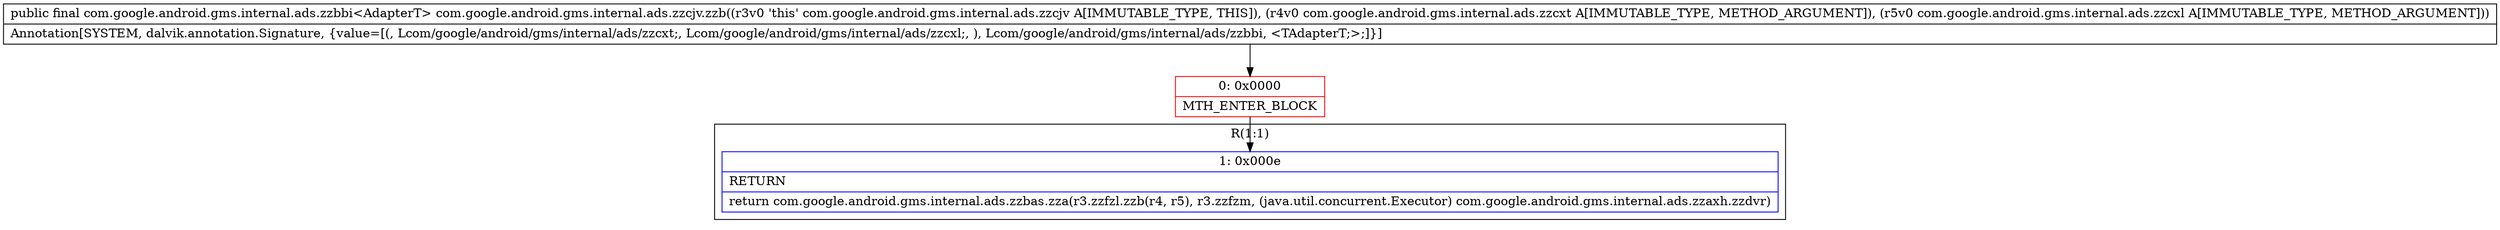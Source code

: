 digraph "CFG forcom.google.android.gms.internal.ads.zzcjv.zzb(Lcom\/google\/android\/gms\/internal\/ads\/zzcxt;Lcom\/google\/android\/gms\/internal\/ads\/zzcxl;)Lcom\/google\/android\/gms\/internal\/ads\/zzbbi;" {
subgraph cluster_Region_275152331 {
label = "R(1:1)";
node [shape=record,color=blue];
Node_1 [shape=record,label="{1\:\ 0x000e|RETURN\l|return com.google.android.gms.internal.ads.zzbas.zza(r3.zzfzl.zzb(r4, r5), r3.zzfzm, (java.util.concurrent.Executor) com.google.android.gms.internal.ads.zzaxh.zzdvr)\l}"];
}
Node_0 [shape=record,color=red,label="{0\:\ 0x0000|MTH_ENTER_BLOCK\l}"];
MethodNode[shape=record,label="{public final com.google.android.gms.internal.ads.zzbbi\<AdapterT\> com.google.android.gms.internal.ads.zzcjv.zzb((r3v0 'this' com.google.android.gms.internal.ads.zzcjv A[IMMUTABLE_TYPE, THIS]), (r4v0 com.google.android.gms.internal.ads.zzcxt A[IMMUTABLE_TYPE, METHOD_ARGUMENT]), (r5v0 com.google.android.gms.internal.ads.zzcxl A[IMMUTABLE_TYPE, METHOD_ARGUMENT]))  | Annotation[SYSTEM, dalvik.annotation.Signature, \{value=[(, Lcom\/google\/android\/gms\/internal\/ads\/zzcxt;, Lcom\/google\/android\/gms\/internal\/ads\/zzcxl;, ), Lcom\/google\/android\/gms\/internal\/ads\/zzbbi, \<TAdapterT;\>;]\}]\l}"];
MethodNode -> Node_0;
Node_0 -> Node_1;
}

